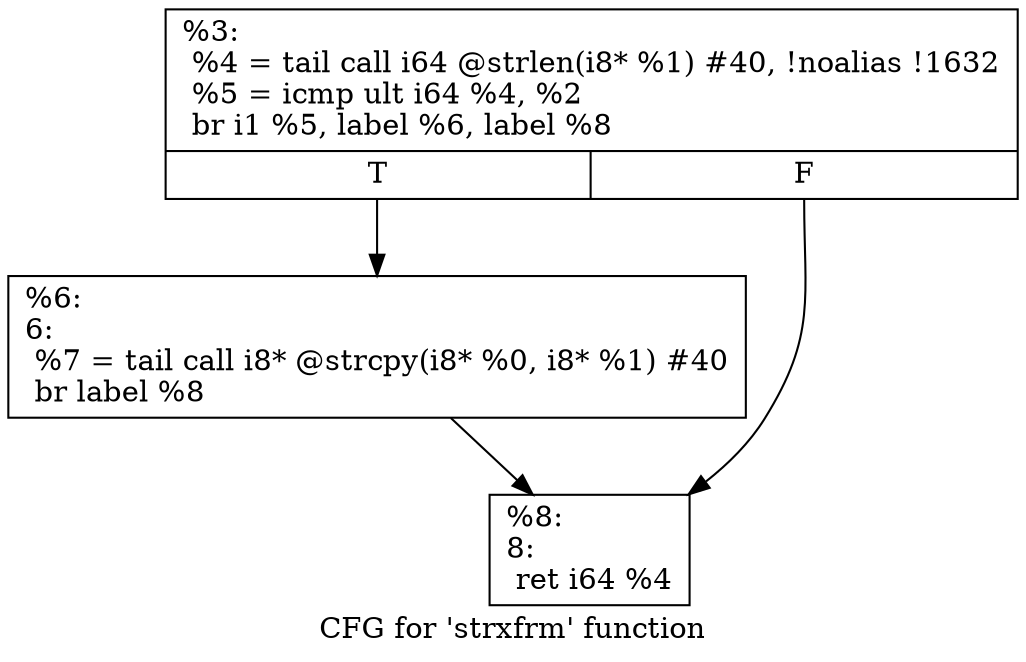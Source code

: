 digraph "CFG for 'strxfrm' function" {
	label="CFG for 'strxfrm' function";

	Node0x1ec4400 [shape=record,label="{%3:\l  %4 = tail call i64 @strlen(i8* %1) #40, !noalias !1632\l  %5 = icmp ult i64 %4, %2\l  br i1 %5, label %6, label %8\l|{<s0>T|<s1>F}}"];
	Node0x1ec4400:s0 -> Node0x1ec4450;
	Node0x1ec4400:s1 -> Node0x1ec44a0;
	Node0x1ec4450 [shape=record,label="{%6:\l6:                                                \l  %7 = tail call i8* @strcpy(i8* %0, i8* %1) #40\l  br label %8\l}"];
	Node0x1ec4450 -> Node0x1ec44a0;
	Node0x1ec44a0 [shape=record,label="{%8:\l8:                                                \l  ret i64 %4\l}"];
}
